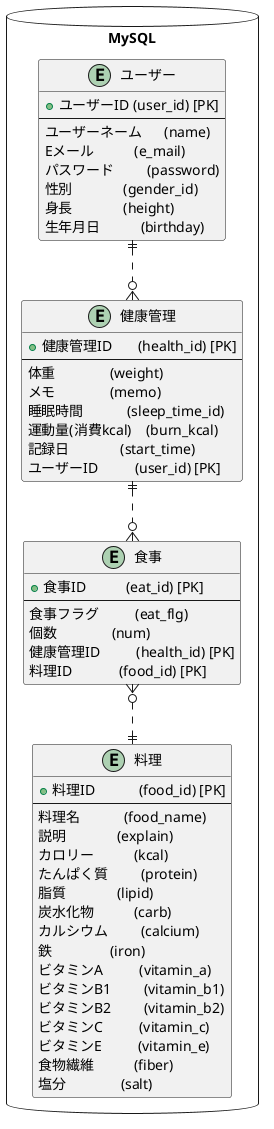 @startuml EntityRelationship

package "MySQL" as target_system <<Database>> {

    ' ユーザーテーブル
    entity "ユーザー" as users {
        + ユーザーID (user_id) [PK]
        --
        ユーザーネーム      (name)
        Eメール           (e_mail)
        パスワード         (password)
        性別              (gender_id)
        身長              (height)
        生年月日           (birthday)
       }

    ' 健康管理テーブル
    entity "健康管理" as healths {
        + 健康管理ID       (health_id) [PK]
        --
        体重               (weight)
        メモ               (memo)
        睡眠時間            (sleep_time_id)
        運動量(消費kcal)    (burn_kcal)
        記録日              (start_time)
        ユーザーID          (user_id) [PK]
       }

    ' 食事テーブル  食事フラグ => 1:朝食 2:昼食 3:夕食 4:間食
    entity "食事" as eats {
        + 食事ID           (eat_id) [PK]
        --
        食事フラグ          (eat_flg)
        個数               (num)
        健康管理ID          (health_id) [PK]
        料理ID             (food_id) [PK]
       }

    ' 料理テーブル
    entity "料理" as foods {
        + 料理ID            (food_id) [PK]
        --
          料理名            (food_name)
          説明              (explain)
          カロリー           (kcal) 
          たんぱく質         (protein) 
          脂質              (lipid) 
          炭水化物           (carb) 
          カルシウム         (calcium) 
          鉄                (iron) 
          ビタミンA          (vitamin_a) 
          ビタミンB1         (vitamin_b1) 
          ビタミンB2         (vitamin_b2) 
          ビタミンC          (vitamin_c) 
          ビタミンE          (vitamin_e) 
          食物繊維           (fiber) 
          塩分               (salt) 
    }

    users   ||..o{ healths
    healths ||..o{ eats
    eats    }o..|| foods

}

@enduml

    ' ' 朝食テーブル
    ' entity "朝食" as breakfasts {
    '     + 朝食ID          (breakfast_id) [PK]
    '     --
    '     健康管理ID         (health_id) [PK]
    '     料理ID            (food_id) [PK]
    '     個数              (num)
    '    }

    ' ' 昼食テーブル
    ' entity "昼食" as lunchs {
    '     + 昼食ID          (lunch_id) [PK]
    '     --
    '     健康管理ID         (health_id) [PK]
    '     料理ID            (food_id) [PK]
    '     個数              (num)
    '    }

    ' ' 夕食テーブル
    ' entity "夕食" as dinners {
    '     + 夕食ID          (dinner_id) [PK]
    '     --
    '     健康管理ID         (health_id) [PK]
    '     料理ID            (food_id) [PK]
    '     個数              (num)
    '    }

    ' ' 間食テーブル
    ' entity "間食" as snacks {
    '     + 間食ID          (snack_id) [PK]
    '     --
    '     健康管理ID         (health_id) [PK]
    '     料理ID            (food_id) [PK]
    '     個数              (num)
    '    }


    ' healths ||..o{ breakfasts
    ' healths ||..o{ lunchs
    ' healths ||..o{ dinners
    ' healths ||..o{ snacks

    ' breakfasts }o..|| foods
    ' lunchs     }o..|| foods
    ' dinners    }o..|| foods
    ' snacks     }o..|| foods

